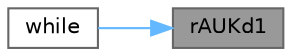 digraph "rAUKd1"
{
 // LATEX_PDF_SIZE
  bgcolor="transparent";
  edge [fontname=Helvetica,fontsize=10,labelfontname=Helvetica,labelfontsize=10];
  node [fontname=Helvetica,fontsize=10,shape=box,height=0.2,width=0.4];
  rankdir="RL";
  Node1 [id="Node000001",label="rAUKd1",height=0.2,width=0.4,color="gray40", fillcolor="grey60", style="filled", fontcolor="black",tooltip=" "];
  Node1 -> Node2 [id="edge1_Node000001_Node000002",dir="back",color="steelblue1",style="solid",tooltip=" "];
  Node2 [id="Node000002",label="while",height=0.2,width=0.4,color="grey40", fillcolor="white", style="filled",URL="$multiphase_2reactingTwoPhaseEulerFoam_2pU_2pEqn_8H.html#a0b9d5d8b1ecc0bf63b4c35f41598a500",tooltip=" "];
}
